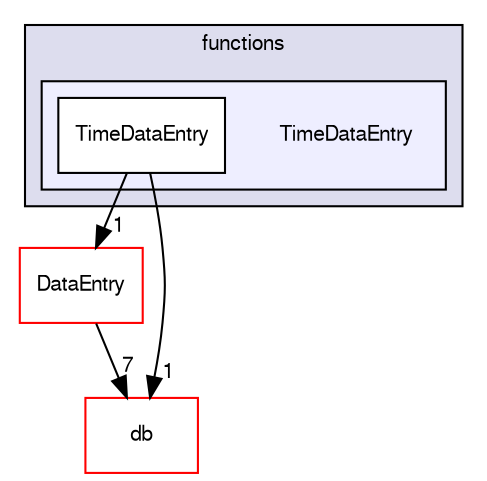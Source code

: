 digraph "src/OpenFOAM/primitives/functions/TimeDataEntry" {
  bgcolor=transparent;
  compound=true
  node [ fontsize="10", fontname="FreeSans"];
  edge [ labelfontsize="10", labelfontname="FreeSans"];
  subgraph clusterdir_d9e7e9a9f2a6b8c09f93ad92e1b15a84 {
    graph [ bgcolor="#ddddee", pencolor="black", label="functions" fontname="FreeSans", fontsize="10", URL="dir_d9e7e9a9f2a6b8c09f93ad92e1b15a84.html"]
  subgraph clusterdir_baf3c04bb4689cc7149bfe64a64124b2 {
    graph [ bgcolor="#eeeeff", pencolor="black", label="" URL="dir_baf3c04bb4689cc7149bfe64a64124b2.html"];
    dir_baf3c04bb4689cc7149bfe64a64124b2 [shape=plaintext label="TimeDataEntry"];
    dir_bb93553628aeda1800880188faf386c9 [shape=box label="TimeDataEntry" color="black" fillcolor="white" style="filled" URL="dir_bb93553628aeda1800880188faf386c9.html"];
  }
  }
  dir_39719c705025486201df4639072645d2 [shape=box label="DataEntry" color="red" URL="dir_39719c705025486201df4639072645d2.html"];
  dir_63c634f7a7cfd679ac26c67fb30fc32f [shape=box label="db" color="red" URL="dir_63c634f7a7cfd679ac26c67fb30fc32f.html"];
  dir_39719c705025486201df4639072645d2->dir_63c634f7a7cfd679ac26c67fb30fc32f [headlabel="7", labeldistance=1.5 headhref="dir_002172_001787.html"];
  dir_bb93553628aeda1800880188faf386c9->dir_39719c705025486201df4639072645d2 [headlabel="1", labeldistance=1.5 headhref="dir_002182_002172.html"];
  dir_bb93553628aeda1800880188faf386c9->dir_63c634f7a7cfd679ac26c67fb30fc32f [headlabel="1", labeldistance=1.5 headhref="dir_002182_001787.html"];
}
